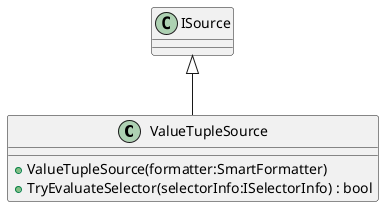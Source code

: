 @startuml
class ValueTupleSource {
    + ValueTupleSource(formatter:SmartFormatter)
    + TryEvaluateSelector(selectorInfo:ISelectorInfo) : bool
}
ISource <|-- ValueTupleSource
@enduml
